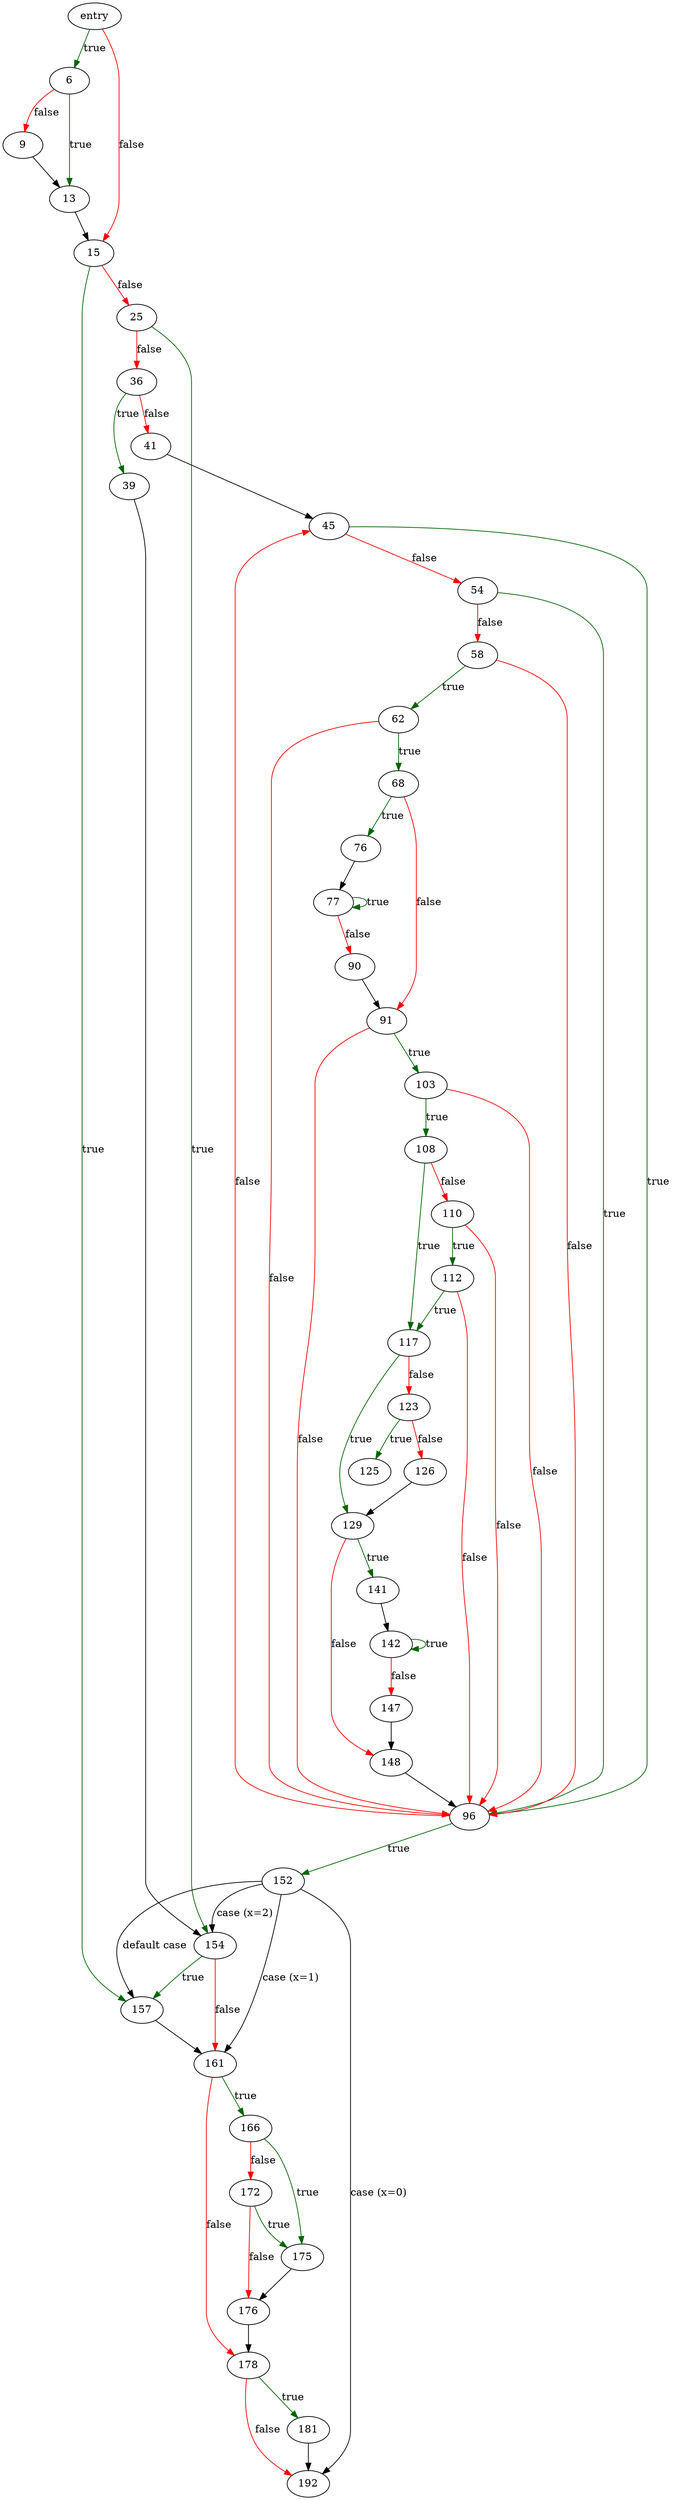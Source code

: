 digraph "find_backup_file_name" {
	// Node definitions.
	2 [label=entry];
	6;
	9;
	13;
	15;
	25;
	36;
	39;
	41;
	45;
	54;
	58;
	62;
	68;
	76;
	77;
	90;
	91;
	96;
	103;
	108;
	110;
	112;
	117;
	123;
	125;
	126;
	129;
	141;
	142;
	147;
	148;
	152;
	154;
	157;
	161;
	166;
	172;
	175;
	176;
	178;
	181;
	192;

	// Edge definitions.
	2 -> 6 [
		color=darkgreen
		label=true
	];
	2 -> 15 [
		color=red
		label=false
	];
	6 -> 9 [
		color=red
		label=false
	];
	6 -> 13 [
		color=darkgreen
		label=true
	];
	9 -> 13;
	13 -> 15;
	15 -> 25 [
		color=red
		label=false
	];
	15 -> 157 [
		color=darkgreen
		label=true
	];
	25 -> 36 [
		color=red
		label=false
	];
	25 -> 154 [
		color=darkgreen
		label=true
	];
	36 -> 39 [
		color=darkgreen
		label=true
	];
	36 -> 41 [
		color=red
		label=false
	];
	39 -> 154;
	41 -> 45;
	45 -> 54 [
		color=red
		label=false
	];
	45 -> 96 [
		color=darkgreen
		label=true
	];
	54 -> 58 [
		color=red
		label=false
	];
	54 -> 96 [
		color=darkgreen
		label=true
	];
	58 -> 62 [
		color=darkgreen
		label=true
	];
	58 -> 96 [
		color=red
		label=false
	];
	62 -> 68 [
		color=darkgreen
		label=true
	];
	62 -> 96 [
		color=red
		label=false
	];
	68 -> 76 [
		color=darkgreen
		label=true
	];
	68 -> 91 [
		color=red
		label=false
	];
	76 -> 77;
	77 -> 77 [
		color=darkgreen
		label=true
	];
	77 -> 90 [
		color=red
		label=false
	];
	90 -> 91;
	91 -> 96 [
		color=red
		label=false
	];
	91 -> 103 [
		color=darkgreen
		label=true
	];
	96 -> 45 [
		color=red
		label=false
	];
	96 -> 152 [
		color=darkgreen
		label=true
	];
	103 -> 96 [
		color=red
		label=false
	];
	103 -> 108 [
		color=darkgreen
		label=true
	];
	108 -> 110 [
		color=red
		label=false
	];
	108 -> 117 [
		color=darkgreen
		label=true
	];
	110 -> 96 [
		color=red
		label=false
	];
	110 -> 112 [
		color=darkgreen
		label=true
	];
	112 -> 96 [
		color=red
		label=false
	];
	112 -> 117 [
		color=darkgreen
		label=true
	];
	117 -> 123 [
		color=red
		label=false
	];
	117 -> 129 [
		color=darkgreen
		label=true
	];
	123 -> 125 [
		color=darkgreen
		label=true
	];
	123 -> 126 [
		color=red
		label=false
	];
	126 -> 129;
	129 -> 141 [
		color=darkgreen
		label=true
	];
	129 -> 148 [
		color=red
		label=false
	];
	141 -> 142;
	142 -> 142 [
		color=darkgreen
		label=true
	];
	142 -> 147 [
		color=red
		label=false
	];
	147 -> 148;
	148 -> 96;
	152 -> 154 [label="case (x=2)"];
	152 -> 157 [label="default case"];
	152 -> 161 [label="case (x=1)"];
	152 -> 192 [label="case (x=0)"];
	154 -> 157 [
		color=darkgreen
		label=true
	];
	154 -> 161 [
		color=red
		label=false
	];
	157 -> 161;
	161 -> 166 [
		color=darkgreen
		label=true
	];
	161 -> 178 [
		color=red
		label=false
	];
	166 -> 172 [
		color=red
		label=false
	];
	166 -> 175 [
		color=darkgreen
		label=true
	];
	172 -> 175 [
		color=darkgreen
		label=true
	];
	172 -> 176 [
		color=red
		label=false
	];
	175 -> 176;
	176 -> 178;
	178 -> 181 [
		color=darkgreen
		label=true
	];
	178 -> 192 [
		color=red
		label=false
	];
	181 -> 192;
}